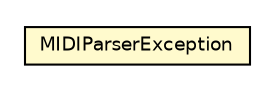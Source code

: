 #!/usr/local/bin/dot
#
# Class diagram 
# Generated by UMLGraph version R5_6-24-gf6e263 (http://www.umlgraph.org/)
#

digraph G {
	edge [fontname="Helvetica",fontsize=10,labelfontname="Helvetica",labelfontsize=10];
	node [fontname="Helvetica",fontsize=10,shape=plaintext];
	nodesep=0.25;
	ranksep=0.5;
	// com.rockhoppertech.music.midi.parse.MIDIParserException
	c5472 [label=<<table title="com.rockhoppertech.music.midi.parse.MIDIParserException" border="0" cellborder="1" cellspacing="0" cellpadding="2" port="p" bgcolor="lemonChiffon" href="./MIDIParserException.html">
		<tr><td><table border="0" cellspacing="0" cellpadding="1">
<tr><td align="center" balign="center"> MIDIParserException </td></tr>
		</table></td></tr>
		</table>>, URL="./MIDIParserException.html", fontname="Helvetica", fontcolor="black", fontsize=9.0];
}

